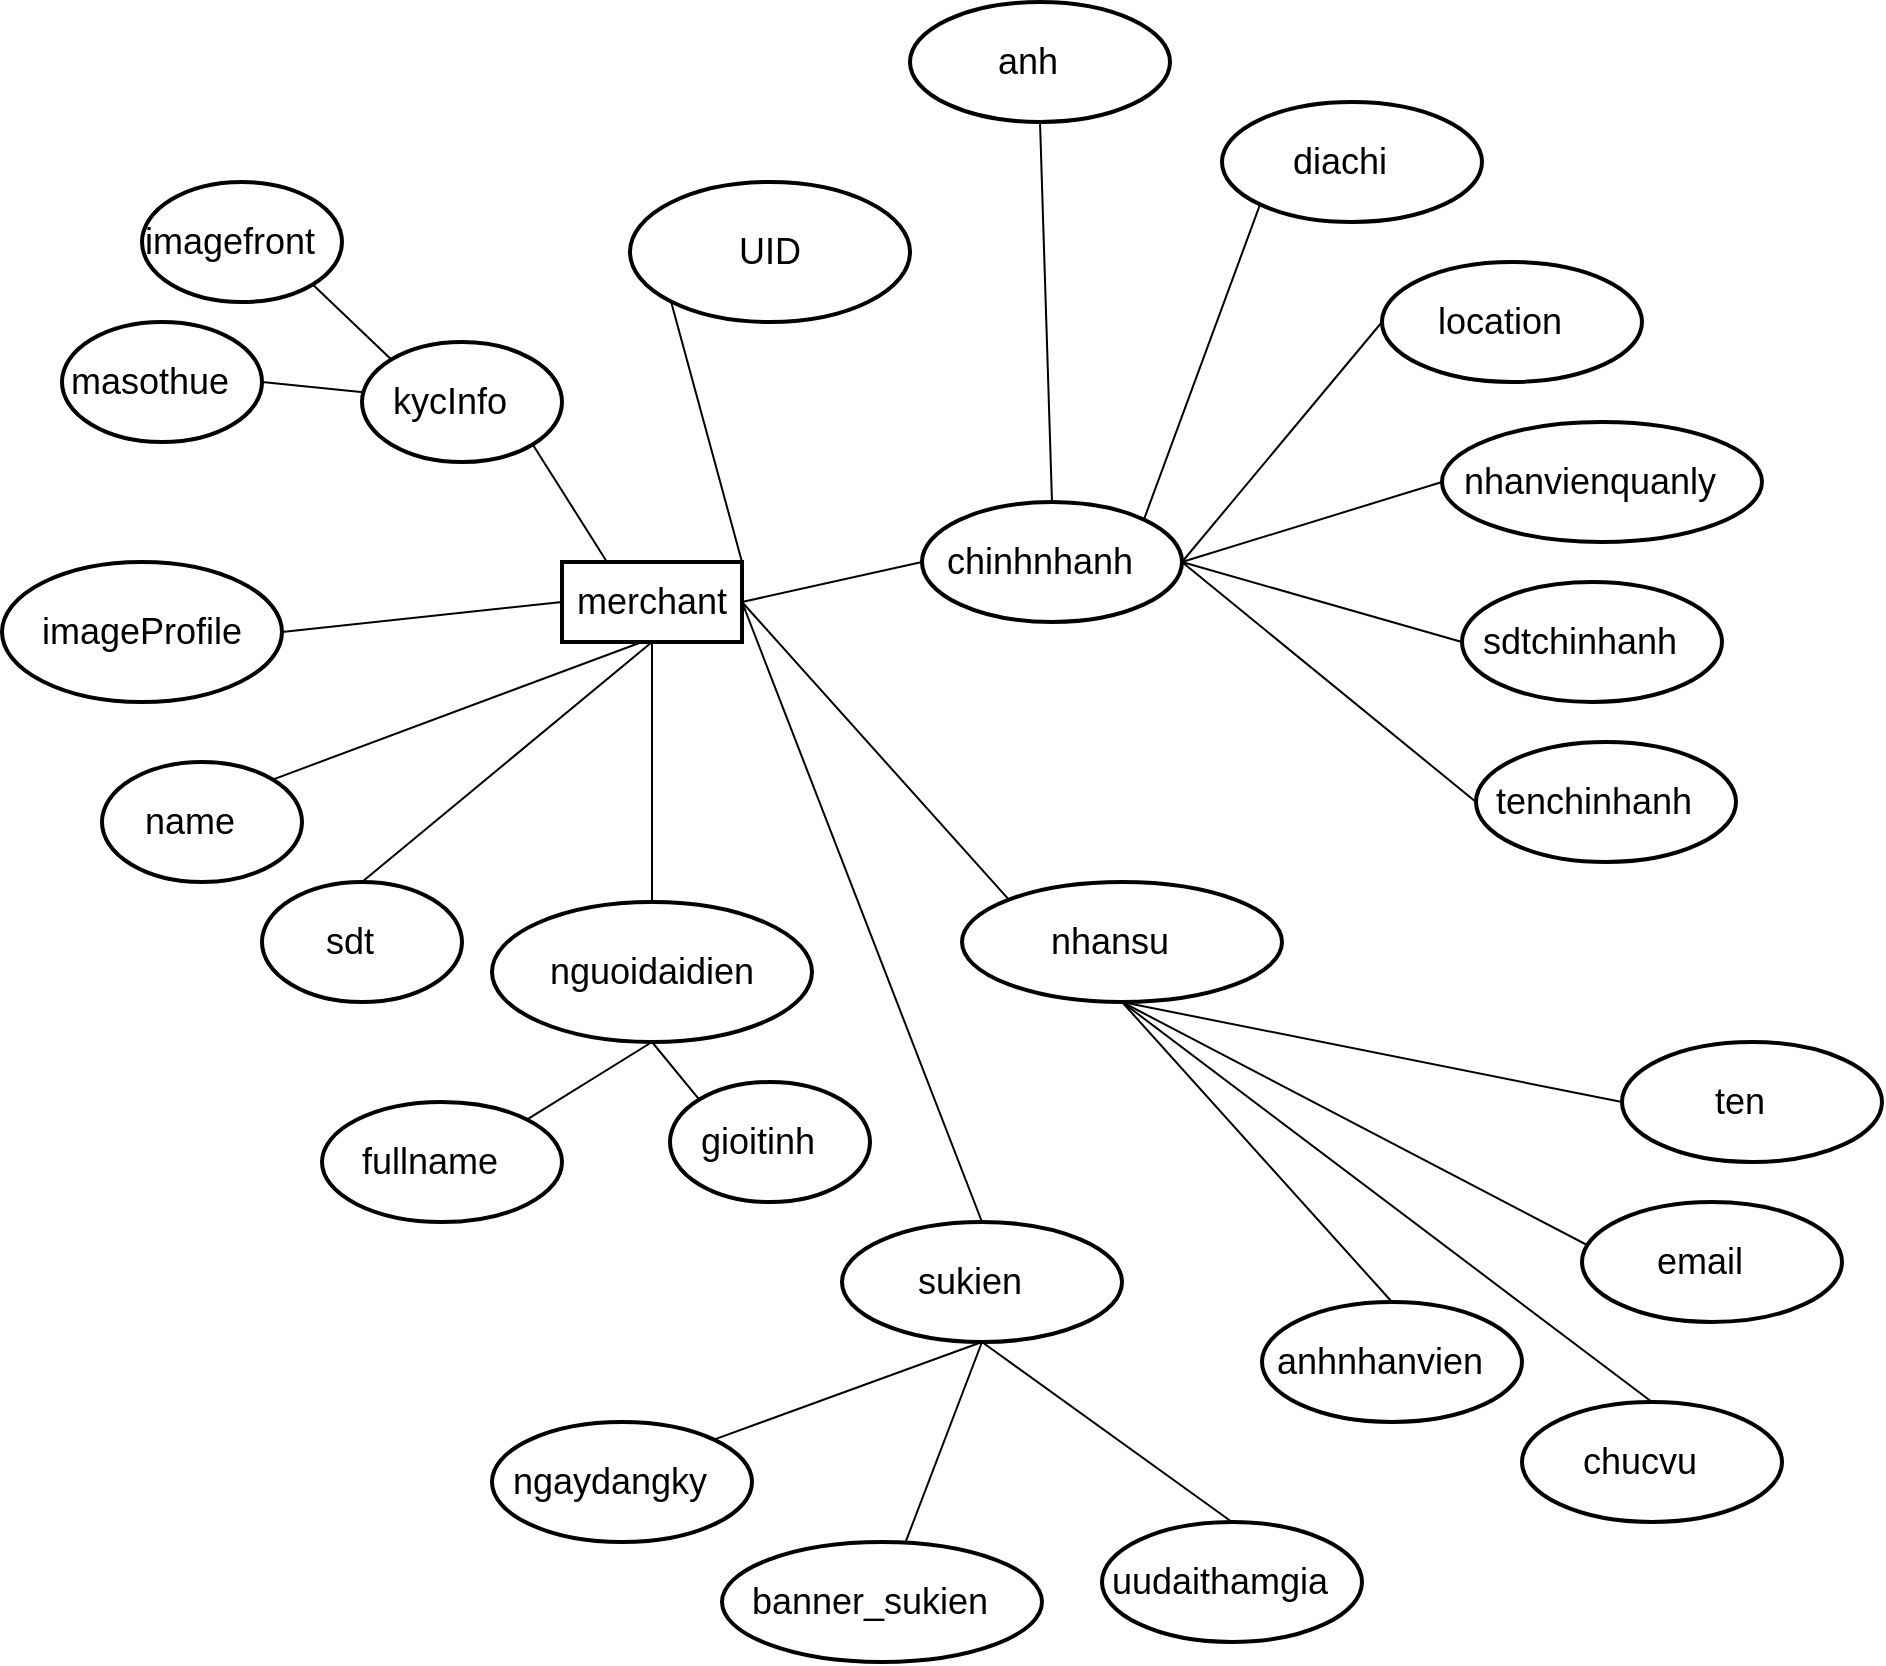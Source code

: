 <mxfile version="15.5.8" type="github">
  <diagram id="eSIqmUlAaXaO-JVcLsGD" name="Page-1">
    <mxGraphModel dx="2130" dy="2251" grid="1" gridSize="10" guides="1" tooltips="1" connect="1" arrows="1" fold="1" page="1" pageScale="1" pageWidth="827" pageHeight="1169" math="0" shadow="0">
      <root>
        <mxCell id="0" />
        <mxCell id="1" parent="0" />
        <mxCell id="AnfG-cZYh2D78Fa8WE18-1" value="&lt;font style=&quot;font-size: 18px&quot;&gt;merchant&lt;/font&gt;" style="rounded=0;whiteSpace=wrap;html=1;strokeWidth=2;fontSize=18;fontColor=#000000;" vertex="1" parent="1">
          <mxGeometry x="240" y="210" width="90" height="40" as="geometry" />
        </mxCell>
        <mxCell id="AnfG-cZYh2D78Fa8WE18-2" style="edgeStyle=none;rounded=0;orthogonalLoop=1;jettySize=auto;html=1;exitX=1;exitY=1;exitDx=0;exitDy=0;entryX=0.25;entryY=0;entryDx=0;entryDy=0;fontFamily=Helvetica;fontSize=18;endArrow=none;endFill=0;fontColor=#000000;" edge="1" parent="1" source="AnfG-cZYh2D78Fa8WE18-3" target="AnfG-cZYh2D78Fa8WE18-1">
          <mxGeometry relative="1" as="geometry" />
        </mxCell>
        <mxCell id="AnfG-cZYh2D78Fa8WE18-3" value="&lt;div class=&quot;database-node-click-target&quot; style=&quot;align-items: center; box-sizing: border-box; cursor: pointer; display: flex; min-height: 32px; padding: 0px 16px 0px 12px; position: relative; font-size: 18px;&quot;&gt;&lt;div class=&quot;database-key-value&quot; style=&quot;align-items: flex-start; display: flex; justify-content: flex-start; padding: 6px 0px; font-size: 18px;&quot;&gt;&lt;span class=&quot;database-key&quot; style=&quot;display: inline-block; margin-right: 8px; font-size: 18px;&quot;&gt;&lt;font style=&quot;font-size: 18px;&quot;&gt;kycInfo&lt;/font&gt;&lt;/span&gt;&lt;/div&gt;&lt;/div&gt;" style="ellipse;whiteSpace=wrap;html=1;fontSize=18;strokeWidth=2;fontColor=#000000;" vertex="1" parent="1">
          <mxGeometry x="140" y="100" width="100" height="60" as="geometry" />
        </mxCell>
        <mxCell id="AnfG-cZYh2D78Fa8WE18-6" style="edgeStyle=none;rounded=0;orthogonalLoop=1;jettySize=auto;html=1;exitX=1;exitY=1;exitDx=0;exitDy=0;entryX=0;entryY=0;entryDx=0;entryDy=0;fontFamily=Helvetica;fontSize=18;endArrow=none;endFill=0;fontColor=#000000;" edge="1" parent="1" source="AnfG-cZYh2D78Fa8WE18-7" target="AnfG-cZYh2D78Fa8WE18-3">
          <mxGeometry relative="1" as="geometry" />
        </mxCell>
        <mxCell id="AnfG-cZYh2D78Fa8WE18-7" value="&lt;div class=&quot;database-node-click-target&quot; style=&quot;align-items: center ; box-sizing: border-box ; cursor: pointer ; display: flex ; min-height: 32px ; padding: 0px 16px 0px 12px ; position: relative ; font-size: 18px&quot;&gt;&lt;div class=&quot;database-key-value&quot; style=&quot;align-items: flex-start ; display: flex ; justify-content: flex-start ; padding: 6px 0px ; font-size: 18px&quot;&gt;&lt;span class=&quot;database-key&quot; style=&quot;display: inline-block; margin-right: 8px; font-size: 18px;&quot;&gt;&lt;font style=&quot;font-size: 18px&quot;&gt;imagefront&lt;/font&gt;&lt;/span&gt;&lt;/div&gt;&lt;/div&gt;" style="ellipse;whiteSpace=wrap;html=1;fontSize=18;strokeWidth=2;fontColor=#000000;" vertex="1" parent="1">
          <mxGeometry x="30" y="20" width="100" height="60" as="geometry" />
        </mxCell>
        <mxCell id="AnfG-cZYh2D78Fa8WE18-8" style="edgeStyle=none;rounded=0;orthogonalLoop=1;jettySize=auto;html=1;exitX=1;exitY=0.5;exitDx=0;exitDy=0;fontFamily=Helvetica;fontSize=18;endArrow=none;endFill=0;fontColor=#000000;" edge="1" parent="1" source="AnfG-cZYh2D78Fa8WE18-9" target="AnfG-cZYh2D78Fa8WE18-3">
          <mxGeometry relative="1" as="geometry" />
        </mxCell>
        <mxCell id="AnfG-cZYh2D78Fa8WE18-9" value="&lt;div class=&quot;database-node-click-target&quot; style=&quot;align-items: center ; box-sizing: border-box ; cursor: pointer ; display: flex ; min-height: 32px ; padding: 0px 16px 0px 12px ; position: relative ; font-size: 18px&quot;&gt;&lt;div class=&quot;database-key-value&quot; style=&quot;align-items: flex-start ; display: flex ; justify-content: flex-start ; padding: 6px 0px ; font-size: 18px&quot;&gt;&lt;span class=&quot;database-key&quot; style=&quot;display: inline-block; margin-right: 8px; font-size: 18px;&quot;&gt;&lt;font style=&quot;font-size: 18px&quot;&gt;masothue&lt;/font&gt;&lt;/span&gt;&lt;/div&gt;&lt;/div&gt;" style="ellipse;whiteSpace=wrap;html=1;fontSize=18;strokeWidth=2;fontColor=#000000;" vertex="1" parent="1">
          <mxGeometry x="-10" y="90" width="100" height="60" as="geometry" />
        </mxCell>
        <mxCell id="AnfG-cZYh2D78Fa8WE18-10" style="edgeStyle=none;rounded=0;orthogonalLoop=1;jettySize=auto;html=1;exitX=1;exitY=0;exitDx=0;exitDy=0;fontFamily=Helvetica;fontSize=18;endArrow=none;endFill=0;fontColor=#000000;" edge="1" parent="1" source="AnfG-cZYh2D78Fa8WE18-11">
          <mxGeometry relative="1" as="geometry">
            <mxPoint x="280" y="250" as="targetPoint" />
          </mxGeometry>
        </mxCell>
        <mxCell id="AnfG-cZYh2D78Fa8WE18-11" value="&lt;div class=&quot;database-node-click-target&quot; style=&quot;align-items: center; box-sizing: border-box; cursor: pointer; display: flex; min-height: 32px; padding: 0px 16px 0px 12px; position: relative; font-size: 18px;&quot;&gt;&lt;div class=&quot;database-key-value&quot; style=&quot;align-items: flex-start; display: flex; justify-content: flex-start; padding: 6px 0px; font-size: 18px;&quot;&gt;&lt;span class=&quot;database-key&quot; style=&quot;display: inline-block; margin-right: 8px; font-size: 18px;&quot;&gt;&lt;span style=&quot;font-size: 18px;&quot;&gt;name&lt;/span&gt;&lt;/span&gt;&lt;/div&gt;&lt;/div&gt;" style="ellipse;whiteSpace=wrap;html=1;fontSize=18;strokeWidth=2;fontColor=#000000;" vertex="1" parent="1">
          <mxGeometry x="10" y="310" width="100" height="60" as="geometry" />
        </mxCell>
        <mxCell id="AnfG-cZYh2D78Fa8WE18-12" style="edgeStyle=none;rounded=0;orthogonalLoop=1;jettySize=auto;html=1;exitX=0.5;exitY=0;exitDx=0;exitDy=0;entryX=0.5;entryY=1;entryDx=0;entryDy=0;fontFamily=Helvetica;fontSize=18;endArrow=none;endFill=0;fontColor=#000000;" edge="1" parent="1" source="AnfG-cZYh2D78Fa8WE18-13" target="AnfG-cZYh2D78Fa8WE18-1">
          <mxGeometry relative="1" as="geometry" />
        </mxCell>
        <mxCell id="AnfG-cZYh2D78Fa8WE18-13" value="&lt;div class=&quot;database-node-click-target&quot; style=&quot;align-items: center ; box-sizing: border-box ; cursor: pointer ; display: flex ; min-height: 32px ; padding: 0px 16px 0px 12px ; position: relative ; font-size: 18px&quot;&gt;&lt;div class=&quot;database-key-value&quot; style=&quot;align-items: flex-start ; display: flex ; justify-content: flex-start ; padding: 6px 0px ; font-size: 18px&quot;&gt;&lt;span class=&quot;database-key&quot; style=&quot;display: inline-block; margin-right: 8px; font-size: 18px;&quot;&gt;&lt;span style=&quot;font-size: 18px&quot;&gt;sdt&lt;/span&gt;&lt;/span&gt;&lt;/div&gt;&lt;/div&gt;" style="ellipse;whiteSpace=wrap;html=1;fontSize=18;strokeWidth=2;fontColor=#000000;" vertex="1" parent="1">
          <mxGeometry x="90" y="370" width="100" height="60" as="geometry" />
        </mxCell>
        <mxCell id="AnfG-cZYh2D78Fa8WE18-14" style="edgeStyle=none;rounded=0;orthogonalLoop=1;jettySize=auto;html=1;exitX=0.5;exitY=0;exitDx=0;exitDy=0;entryX=1;entryY=0.5;entryDx=0;entryDy=0;fontFamily=Helvetica;fontSize=18;endArrow=none;endFill=0;fontColor=#000000;" edge="1" parent="1" source="AnfG-cZYh2D78Fa8WE18-15" target="AnfG-cZYh2D78Fa8WE18-1">
          <mxGeometry relative="1" as="geometry" />
        </mxCell>
        <mxCell id="AnfG-cZYh2D78Fa8WE18-61" style="edgeStyle=none;rounded=0;orthogonalLoop=1;jettySize=auto;html=1;exitX=0.5;exitY=1;exitDx=0;exitDy=0;entryX=0.574;entryY=-0.001;entryDx=0;entryDy=0;entryPerimeter=0;fontColor=#000000;endArrow=none;endFill=0;" edge="1" parent="1" source="AnfG-cZYh2D78Fa8WE18-15" target="AnfG-cZYh2D78Fa8WE18-59">
          <mxGeometry relative="1" as="geometry" />
        </mxCell>
        <mxCell id="AnfG-cZYh2D78Fa8WE18-62" style="edgeStyle=none;rounded=0;orthogonalLoop=1;jettySize=auto;html=1;exitX=0.5;exitY=1;exitDx=0;exitDy=0;entryX=0.5;entryY=0;entryDx=0;entryDy=0;fontColor=#000000;endArrow=none;endFill=0;" edge="1" parent="1" source="AnfG-cZYh2D78Fa8WE18-15" target="AnfG-cZYh2D78Fa8WE18-60">
          <mxGeometry relative="1" as="geometry" />
        </mxCell>
        <mxCell id="AnfG-cZYh2D78Fa8WE18-63" style="edgeStyle=none;rounded=0;orthogonalLoop=1;jettySize=auto;html=1;exitX=0.5;exitY=1;exitDx=0;exitDy=0;entryX=1;entryY=0;entryDx=0;entryDy=0;fontColor=#000000;endArrow=none;endFill=0;" edge="1" parent="1" source="AnfG-cZYh2D78Fa8WE18-15" target="AnfG-cZYh2D78Fa8WE18-58">
          <mxGeometry relative="1" as="geometry" />
        </mxCell>
        <mxCell id="AnfG-cZYh2D78Fa8WE18-15" value="&lt;div class=&quot;database-node-click-target&quot; style=&quot;align-items: center ; box-sizing: border-box ; cursor: pointer ; display: flex ; min-height: 32px ; padding: 0px 16px 0px 12px ; position: relative ; font-size: 18px&quot;&gt;&lt;div class=&quot;database-key-value&quot; style=&quot;align-items: flex-start ; display: flex ; justify-content: flex-start ; padding: 6px 0px ; font-size: 18px&quot;&gt;&lt;span class=&quot;database-key&quot; style=&quot;display: inline-block; margin-right: 8px; font-size: 18px;&quot;&gt;&lt;span style=&quot;font-size: 18px&quot;&gt;sukien&lt;/span&gt;&lt;/span&gt;&lt;/div&gt;&lt;/div&gt;" style="ellipse;whiteSpace=wrap;html=1;fontSize=18;strokeWidth=2;fontColor=#000000;" vertex="1" parent="1">
          <mxGeometry x="380" y="540" width="140" height="60" as="geometry" />
        </mxCell>
        <mxCell id="AnfG-cZYh2D78Fa8WE18-16" style="edgeStyle=none;rounded=0;orthogonalLoop=1;jettySize=auto;html=1;exitX=0;exitY=0;exitDx=0;exitDy=0;fontFamily=Helvetica;fontSize=18;endArrow=none;endFill=0;fontColor=#000000;" edge="1" parent="1" source="AnfG-cZYh2D78Fa8WE18-17">
          <mxGeometry relative="1" as="geometry">
            <mxPoint x="330" y="230" as="targetPoint" />
          </mxGeometry>
        </mxCell>
        <mxCell id="AnfG-cZYh2D78Fa8WE18-53" style="edgeStyle=none;rounded=0;orthogonalLoop=1;jettySize=auto;html=1;exitX=0.5;exitY=1;exitDx=0;exitDy=0;entryX=0.5;entryY=0;entryDx=0;entryDy=0;fontColor=#000000;endArrow=none;endFill=0;" edge="1" parent="1" source="AnfG-cZYh2D78Fa8WE18-17" target="AnfG-cZYh2D78Fa8WE18-43">
          <mxGeometry relative="1" as="geometry" />
        </mxCell>
        <mxCell id="AnfG-cZYh2D78Fa8WE18-54" style="edgeStyle=none;rounded=0;orthogonalLoop=1;jettySize=auto;html=1;exitX=0.5;exitY=1;exitDx=0;exitDy=0;entryX=0.5;entryY=0;entryDx=0;entryDy=0;fontColor=#000000;endArrow=none;endFill=0;" edge="1" parent="1" source="AnfG-cZYh2D78Fa8WE18-17" target="AnfG-cZYh2D78Fa8WE18-42">
          <mxGeometry relative="1" as="geometry" />
        </mxCell>
        <mxCell id="AnfG-cZYh2D78Fa8WE18-55" style="edgeStyle=none;rounded=0;orthogonalLoop=1;jettySize=auto;html=1;exitX=0.5;exitY=1;exitDx=0;exitDy=0;entryX=0.014;entryY=0.352;entryDx=0;entryDy=0;entryPerimeter=0;fontColor=#000000;endArrow=none;endFill=0;" edge="1" parent="1" source="AnfG-cZYh2D78Fa8WE18-17" target="AnfG-cZYh2D78Fa8WE18-41">
          <mxGeometry relative="1" as="geometry" />
        </mxCell>
        <mxCell id="AnfG-cZYh2D78Fa8WE18-56" style="edgeStyle=none;rounded=0;orthogonalLoop=1;jettySize=auto;html=1;exitX=0.5;exitY=1;exitDx=0;exitDy=0;fontColor=#000000;endArrow=none;endFill=0;entryX=0;entryY=0.5;entryDx=0;entryDy=0;" edge="1" parent="1" source="AnfG-cZYh2D78Fa8WE18-17" target="AnfG-cZYh2D78Fa8WE18-57">
          <mxGeometry relative="1" as="geometry">
            <mxPoint x="800" y="470" as="targetPoint" />
          </mxGeometry>
        </mxCell>
        <mxCell id="AnfG-cZYh2D78Fa8WE18-17" value="&lt;div class=&quot;database-node-click-target&quot; style=&quot;align-items: center ; box-sizing: border-box ; cursor: pointer ; display: flex ; min-height: 32px ; padding: 0px 16px 0px 12px ; position: relative ; font-size: 18px&quot;&gt;&lt;div class=&quot;database-key-value&quot; style=&quot;align-items: flex-start ; display: flex ; justify-content: flex-start ; padding: 6px 0px ; font-size: 18px&quot;&gt;&lt;span class=&quot;database-key&quot; style=&quot;display: inline-block; margin-right: 8px; font-size: 18px;&quot;&gt;&lt;span style=&quot;font-size: 18px&quot;&gt;nhansu&lt;/span&gt;&lt;/span&gt;&lt;/div&gt;&lt;/div&gt;" style="ellipse;whiteSpace=wrap;html=1;fontSize=18;strokeWidth=2;fontColor=#000000;" vertex="1" parent="1">
          <mxGeometry x="440" y="370" width="160" height="60" as="geometry" />
        </mxCell>
        <mxCell id="AnfG-cZYh2D78Fa8WE18-18" style="edgeStyle=none;rounded=0;orthogonalLoop=1;jettySize=auto;html=1;exitX=0;exitY=0.5;exitDx=0;exitDy=0;entryX=1;entryY=0.5;entryDx=0;entryDy=0;fontFamily=Helvetica;fontSize=18;endArrow=none;endFill=0;fontColor=#000000;" edge="1" parent="1" source="AnfG-cZYh2D78Fa8WE18-19" target="AnfG-cZYh2D78Fa8WE18-1">
          <mxGeometry relative="1" as="geometry" />
        </mxCell>
        <mxCell id="AnfG-cZYh2D78Fa8WE18-47" style="rounded=0;orthogonalLoop=1;jettySize=auto;html=1;exitX=0.5;exitY=0;exitDx=0;exitDy=0;entryX=0.5;entryY=1;entryDx=0;entryDy=0;endArrow=none;endFill=0;fontColor=#000000;" edge="1" parent="1" source="AnfG-cZYh2D78Fa8WE18-19" target="AnfG-cZYh2D78Fa8WE18-34">
          <mxGeometry relative="1" as="geometry" />
        </mxCell>
        <mxCell id="AnfG-cZYh2D78Fa8WE18-48" style="edgeStyle=none;rounded=0;orthogonalLoop=1;jettySize=auto;html=1;exitX=1;exitY=0;exitDx=0;exitDy=0;entryX=0;entryY=1;entryDx=0;entryDy=0;endArrow=none;endFill=0;fontColor=#000000;" edge="1" parent="1" source="AnfG-cZYh2D78Fa8WE18-19" target="AnfG-cZYh2D78Fa8WE18-35">
          <mxGeometry relative="1" as="geometry" />
        </mxCell>
        <mxCell id="AnfG-cZYh2D78Fa8WE18-19" value="&lt;div class=&quot;database-node-click-target&quot; style=&quot;align-items: center ; box-sizing: border-box ; cursor: pointer ; display: flex ; min-height: 32px ; padding: 0px 16px 0px 12px ; position: relative ; font-size: 18px&quot;&gt;&lt;div class=&quot;database-key-value&quot; style=&quot;align-items: flex-start ; display: flex ; justify-content: flex-start ; padding: 6px 0px ; font-size: 18px&quot;&gt;&lt;span class=&quot;database-key&quot; style=&quot;display: inline-block; margin-right: 8px; font-size: 18px;&quot;&gt;&lt;span style=&quot;font-size: 18px&quot;&gt;chinhnhanh&lt;/span&gt;&lt;/span&gt;&lt;/div&gt;&lt;/div&gt;" style="ellipse;whiteSpace=wrap;html=1;fontSize=18;strokeWidth=2;fontColor=#000000;" vertex="1" parent="1">
          <mxGeometry x="420" y="180" width="130" height="60" as="geometry" />
        </mxCell>
        <mxCell id="AnfG-cZYh2D78Fa8WE18-20" style="rounded=0;orthogonalLoop=1;jettySize=auto;html=1;exitX=0;exitY=1;exitDx=0;exitDy=0;entryX=1;entryY=0;entryDx=0;entryDy=0;fontFamily=Helvetica;fontSize=18;endArrow=none;endFill=0;fontColor=#000000;" edge="1" parent="1" source="AnfG-cZYh2D78Fa8WE18-21" target="AnfG-cZYh2D78Fa8WE18-1">
          <mxGeometry relative="1" as="geometry" />
        </mxCell>
        <mxCell id="AnfG-cZYh2D78Fa8WE18-21" value="&lt;span style=&quot;font-size: 18px;&quot;&gt;UID&lt;/span&gt;" style="ellipse;whiteSpace=wrap;html=1;fontSize=18;strokeWidth=2;fontColor=#000000;" vertex="1" parent="1">
          <mxGeometry x="274" y="20" width="140" height="70" as="geometry" />
        </mxCell>
        <mxCell id="AnfG-cZYh2D78Fa8WE18-22" style="edgeStyle=none;rounded=0;orthogonalLoop=1;jettySize=auto;html=1;exitX=1;exitY=0.5;exitDx=0;exitDy=0;entryX=0;entryY=0.5;entryDx=0;entryDy=0;fontFamily=Helvetica;fontSize=18;endArrow=none;endFill=0;fontColor=#000000;" edge="1" parent="1" source="AnfG-cZYh2D78Fa8WE18-23" target="AnfG-cZYh2D78Fa8WE18-1">
          <mxGeometry relative="1" as="geometry" />
        </mxCell>
        <mxCell id="AnfG-cZYh2D78Fa8WE18-23" value="&lt;font&gt;imageProfile&lt;/font&gt;" style="ellipse;whiteSpace=wrap;html=1;fontSize=18;strokeWidth=2;fontColor=#000000;" vertex="1" parent="1">
          <mxGeometry x="-40" y="210" width="140" height="70" as="geometry" />
        </mxCell>
        <mxCell id="AnfG-cZYh2D78Fa8WE18-28" style="edgeStyle=none;rounded=0;orthogonalLoop=1;jettySize=auto;html=1;exitX=0.5;exitY=0;exitDx=0;exitDy=0;entryX=0.5;entryY=1;entryDx=0;entryDy=0;fontFamily=Helvetica;fontSize=18;endArrow=none;endFill=0;fontColor=#000000;" edge="1" parent="1" source="AnfG-cZYh2D78Fa8WE18-31" target="AnfG-cZYh2D78Fa8WE18-1">
          <mxGeometry relative="1" as="geometry" />
        </mxCell>
        <mxCell id="AnfG-cZYh2D78Fa8WE18-29" style="edgeStyle=none;rounded=0;orthogonalLoop=1;jettySize=auto;html=1;exitX=0.5;exitY=1;exitDx=0;exitDy=0;entryX=1;entryY=0;entryDx=0;entryDy=0;fontFamily=Helvetica;fontSize=18;endArrow=none;endFill=0;fontColor=#000000;" edge="1" parent="1" source="AnfG-cZYh2D78Fa8WE18-31" target="AnfG-cZYh2D78Fa8WE18-32">
          <mxGeometry relative="1" as="geometry" />
        </mxCell>
        <mxCell id="AnfG-cZYh2D78Fa8WE18-30" style="edgeStyle=none;rounded=0;orthogonalLoop=1;jettySize=auto;html=1;exitX=0.5;exitY=1;exitDx=0;exitDy=0;entryX=0;entryY=0;entryDx=0;entryDy=0;fontFamily=Helvetica;fontSize=18;endArrow=none;endFill=0;fontColor=#000000;" edge="1" parent="1" source="AnfG-cZYh2D78Fa8WE18-31" target="AnfG-cZYh2D78Fa8WE18-33">
          <mxGeometry relative="1" as="geometry" />
        </mxCell>
        <mxCell id="AnfG-cZYh2D78Fa8WE18-31" value="&lt;font&gt;nguoidaidien&lt;/font&gt;" style="ellipse;whiteSpace=wrap;html=1;fontSize=18;strokeWidth=2;fontColor=#000000;" vertex="1" parent="1">
          <mxGeometry x="205" y="380" width="160" height="70" as="geometry" />
        </mxCell>
        <mxCell id="AnfG-cZYh2D78Fa8WE18-32" value="&lt;div class=&quot;database-node-click-target&quot; style=&quot;align-items: center ; box-sizing: border-box ; cursor: pointer ; display: flex ; min-height: 32px ; padding: 0px 16px 0px 12px ; position: relative ; font-size: 18px&quot;&gt;&lt;div class=&quot;database-key-value&quot; style=&quot;align-items: flex-start ; display: flex ; justify-content: flex-start ; padding: 6px 0px ; font-size: 18px&quot;&gt;&lt;span class=&quot;database-key&quot; style=&quot;display: inline-block; margin-right: 8px; font-size: 18px;&quot;&gt;fullname&lt;/span&gt;&lt;/div&gt;&lt;/div&gt;" style="ellipse;whiteSpace=wrap;html=1;fontSize=18;strokeWidth=2;fontColor=#000000;" vertex="1" parent="1">
          <mxGeometry x="120" y="480" width="120" height="60" as="geometry" />
        </mxCell>
        <mxCell id="AnfG-cZYh2D78Fa8WE18-33" value="&lt;div class=&quot;database-node-click-target&quot; style=&quot;align-items: center ; box-sizing: border-box ; cursor: pointer ; display: flex ; min-height: 32px ; padding: 0px 16px 0px 12px ; position: relative ; font-size: 18px&quot;&gt;&lt;div class=&quot;database-key-value&quot; style=&quot;align-items: flex-start ; display: flex ; justify-content: flex-start ; padding: 6px 0px ; font-size: 18px&quot;&gt;&lt;span class=&quot;database-key&quot; style=&quot;display: inline-block; margin-right: 8px; font-size: 18px;&quot;&gt;gioitinh&lt;/span&gt;&lt;/div&gt;&lt;/div&gt;" style="ellipse;whiteSpace=wrap;html=1;fontSize=18;strokeWidth=2;fontColor=#000000;" vertex="1" parent="1">
          <mxGeometry x="294" y="470" width="100" height="60" as="geometry" />
        </mxCell>
        <mxCell id="AnfG-cZYh2D78Fa8WE18-34" value="&lt;div class=&quot;database-node-click-target&quot; style=&quot;align-items: center ; box-sizing: border-box ; cursor: pointer ; display: flex ; min-height: 32px ; padding: 0px 16px 0px 12px ; position: relative ; font-size: 18px&quot;&gt;&lt;div class=&quot;database-key-value&quot; style=&quot;align-items: flex-start ; display: flex ; justify-content: flex-start ; padding: 6px 0px ; font-size: 18px&quot;&gt;&lt;span class=&quot;database-key&quot; style=&quot;display: inline-block; margin-right: 8px; font-size: 18px;&quot;&gt;&lt;span style=&quot;font-size: 18px&quot;&gt;anh&lt;/span&gt;&lt;/span&gt;&lt;/div&gt;&lt;/div&gt;" style="ellipse;whiteSpace=wrap;html=1;fontSize=18;strokeWidth=2;fontColor=#000000;" vertex="1" parent="1">
          <mxGeometry x="414" y="-70" width="130" height="60" as="geometry" />
        </mxCell>
        <mxCell id="AnfG-cZYh2D78Fa8WE18-35" value="&lt;div class=&quot;database-node-click-target&quot; style=&quot;align-items: center ; box-sizing: border-box ; cursor: pointer ; display: flex ; min-height: 32px ; padding: 0px 16px 0px 12px ; position: relative ; font-size: 18px&quot;&gt;&lt;div class=&quot;database-key-value&quot; style=&quot;align-items: flex-start ; display: flex ; justify-content: flex-start ; padding: 6px 0px ; font-size: 18px&quot;&gt;&lt;span class=&quot;database-key&quot; style=&quot;display: inline-block; margin-right: 8px; font-size: 18px;&quot;&gt;&lt;span style=&quot;font-size: 18px&quot;&gt;diachi&lt;/span&gt;&lt;/span&gt;&lt;/div&gt;&lt;/div&gt;" style="ellipse;whiteSpace=wrap;html=1;fontSize=18;strokeWidth=2;fontColor=#000000;" vertex="1" parent="1">
          <mxGeometry x="570" y="-20" width="130" height="60" as="geometry" />
        </mxCell>
        <mxCell id="AnfG-cZYh2D78Fa8WE18-49" style="edgeStyle=none;rounded=0;orthogonalLoop=1;jettySize=auto;html=1;exitX=0;exitY=0.5;exitDx=0;exitDy=0;entryX=1;entryY=0.5;entryDx=0;entryDy=0;endArrow=none;endFill=0;fontColor=#000000;" edge="1" parent="1" source="AnfG-cZYh2D78Fa8WE18-36" target="AnfG-cZYh2D78Fa8WE18-19">
          <mxGeometry relative="1" as="geometry" />
        </mxCell>
        <mxCell id="AnfG-cZYh2D78Fa8WE18-36" value="&lt;div class=&quot;database-node-click-target&quot; style=&quot;align-items: center ; box-sizing: border-box ; cursor: pointer ; display: flex ; min-height: 32px ; padding: 0px 16px 0px 12px ; position: relative ; font-size: 18px&quot;&gt;&lt;div class=&quot;database-key-value&quot; style=&quot;align-items: flex-start ; display: flex ; justify-content: flex-start ; padding: 6px 0px ; font-size: 18px&quot;&gt;&lt;span class=&quot;database-key&quot; style=&quot;display: inline-block; margin-right: 8px; font-size: 18px;&quot;&gt;&lt;span style=&quot;font-size: 18px&quot;&gt;location&lt;/span&gt;&lt;/span&gt;&lt;/div&gt;&lt;/div&gt;" style="ellipse;whiteSpace=wrap;html=1;fontSize=18;strokeWidth=2;fontColor=#000000;" vertex="1" parent="1">
          <mxGeometry x="650" y="60" width="130" height="60" as="geometry" />
        </mxCell>
        <mxCell id="AnfG-cZYh2D78Fa8WE18-51" style="edgeStyle=none;rounded=0;orthogonalLoop=1;jettySize=auto;html=1;exitX=0;exitY=0.5;exitDx=0;exitDy=0;entryX=1;entryY=0.5;entryDx=0;entryDy=0;endArrow=none;endFill=0;fontColor=#000000;" edge="1" parent="1" source="AnfG-cZYh2D78Fa8WE18-37" target="AnfG-cZYh2D78Fa8WE18-19">
          <mxGeometry relative="1" as="geometry" />
        </mxCell>
        <mxCell id="AnfG-cZYh2D78Fa8WE18-37" value="&lt;div class=&quot;database-node-click-target&quot; style=&quot;align-items: center ; box-sizing: border-box ; cursor: pointer ; display: flex ; min-height: 32px ; padding: 0px 16px 0px 12px ; position: relative ; font-size: 18px&quot;&gt;&lt;div class=&quot;database-key-value&quot; style=&quot;align-items: flex-start ; display: flex ; justify-content: flex-start ; padding: 6px 0px ; font-size: 18px&quot;&gt;&lt;span class=&quot;database-key&quot; style=&quot;display: inline-block; margin-right: 8px; font-size: 18px;&quot;&gt;&lt;span style=&quot;font-size: 18px&quot;&gt;sdtchinhanh&lt;/span&gt;&lt;/span&gt;&lt;/div&gt;&lt;/div&gt;" style="ellipse;whiteSpace=wrap;html=1;fontSize=18;strokeWidth=2;fontColor=#000000;" vertex="1" parent="1">
          <mxGeometry x="690" y="220" width="130" height="60" as="geometry" />
        </mxCell>
        <mxCell id="AnfG-cZYh2D78Fa8WE18-50" style="edgeStyle=none;rounded=0;orthogonalLoop=1;jettySize=auto;html=1;exitX=0;exitY=0.5;exitDx=0;exitDy=0;entryX=1;entryY=0.5;entryDx=0;entryDy=0;endArrow=none;endFill=0;fontColor=#000000;" edge="1" parent="1" source="AnfG-cZYh2D78Fa8WE18-38" target="AnfG-cZYh2D78Fa8WE18-19">
          <mxGeometry relative="1" as="geometry" />
        </mxCell>
        <mxCell id="AnfG-cZYh2D78Fa8WE18-38" value="&lt;div class=&quot;database-node-click-target&quot; style=&quot;align-items: center ; box-sizing: border-box ; cursor: pointer ; display: flex ; min-height: 32px ; padding: 0px 16px 0px 12px ; position: relative ; font-size: 18px&quot;&gt;&lt;div class=&quot;database-key-value&quot; style=&quot;align-items: flex-start ; display: flex ; justify-content: flex-start ; padding: 6px 0px ; font-size: 18px&quot;&gt;&lt;span class=&quot;database-key&quot; style=&quot;display: inline-block; margin-right: 8px; font-size: 18px;&quot;&gt;&lt;span style=&quot;font-size: 18px&quot;&gt;nhanvienquanly&lt;/span&gt;&lt;/span&gt;&lt;/div&gt;&lt;/div&gt;" style="ellipse;whiteSpace=wrap;html=1;fontSize=18;strokeWidth=2;fontColor=#000000;" vertex="1" parent="1">
          <mxGeometry x="680" y="140" width="160" height="60" as="geometry" />
        </mxCell>
        <mxCell id="AnfG-cZYh2D78Fa8WE18-52" style="edgeStyle=none;rounded=0;orthogonalLoop=1;jettySize=auto;html=1;exitX=0;exitY=0.5;exitDx=0;exitDy=0;entryX=1;entryY=0.5;entryDx=0;entryDy=0;endArrow=none;endFill=0;fontColor=#000000;" edge="1" parent="1" source="AnfG-cZYh2D78Fa8WE18-39" target="AnfG-cZYh2D78Fa8WE18-19">
          <mxGeometry relative="1" as="geometry" />
        </mxCell>
        <mxCell id="AnfG-cZYh2D78Fa8WE18-39" value="&lt;div class=&quot;database-node-click-target&quot; style=&quot;align-items: center ; box-sizing: border-box ; cursor: pointer ; display: flex ; min-height: 32px ; padding: 0px 16px 0px 12px ; position: relative ; font-size: 18px&quot;&gt;&lt;div class=&quot;database-key-value&quot; style=&quot;align-items: flex-start ; display: flex ; justify-content: flex-start ; padding: 6px 0px ; font-size: 18px&quot;&gt;&lt;span class=&quot;database-key&quot; style=&quot;display: inline-block; margin-right: 8px; font-size: 18px;&quot;&gt;&lt;span style=&quot;font-size: 18px&quot;&gt;tenchinhanh&lt;/span&gt;&lt;/span&gt;&lt;/div&gt;&lt;/div&gt;" style="ellipse;whiteSpace=wrap;html=1;fontSize=18;strokeWidth=2;fontColor=#000000;" vertex="1" parent="1">
          <mxGeometry x="697" y="300" width="130" height="60" as="geometry" />
        </mxCell>
        <mxCell id="AnfG-cZYh2D78Fa8WE18-41" value="&lt;div class=&quot;database-node-click-target&quot; style=&quot;align-items: center ; box-sizing: border-box ; cursor: pointer ; display: flex ; min-height: 32px ; padding: 0px 16px 0px 12px ; position: relative&quot;&gt;&lt;div class=&quot;database-key-value&quot; style=&quot;align-items: flex-start ; display: flex ; justify-content: flex-start ; padding: 6px 0px&quot;&gt;&lt;span class=&quot;database-key&quot; style=&quot;display: inline-block ; margin-right: 8px&quot;&gt;&lt;font&gt;email&lt;/font&gt;&lt;br&gt;&lt;/span&gt;&lt;/div&gt;&lt;/div&gt;" style="ellipse;whiteSpace=wrap;html=1;fontSize=18;strokeWidth=2;fontColor=#000000;" vertex="1" parent="1">
          <mxGeometry x="750" y="530" width="130" height="60" as="geometry" />
        </mxCell>
        <mxCell id="AnfG-cZYh2D78Fa8WE18-42" value="&lt;div class=&quot;database-node-click-target&quot; style=&quot;align-items: center ; box-sizing: border-box ; cursor: pointer ; display: flex ; min-height: 32px ; padding: 0px 16px 0px 12px ; position: relative&quot;&gt;&lt;div class=&quot;database-key-value&quot; style=&quot;align-items: flex-start ; display: flex ; justify-content: flex-start ; padding: 6px 0px&quot;&gt;&lt;span class=&quot;database-key&quot; style=&quot;display: inline-block ; margin-right: 8px&quot;&gt;&lt;font&gt;chucvu&lt;/font&gt;&lt;br&gt;&lt;/span&gt;&lt;/div&gt;&lt;/div&gt;" style="ellipse;whiteSpace=wrap;html=1;fontSize=18;strokeWidth=2;fontColor=#000000;" vertex="1" parent="1">
          <mxGeometry x="720" y="630" width="130" height="60" as="geometry" />
        </mxCell>
        <mxCell id="AnfG-cZYh2D78Fa8WE18-43" value="&lt;div class=&quot;database-node-click-target&quot; style=&quot;align-items: center ; box-sizing: border-box ; cursor: pointer ; display: flex ; min-height: 32px ; padding: 0px 16px 0px 12px ; position: relative&quot;&gt;&lt;div class=&quot;database-key-value&quot; style=&quot;align-items: flex-start ; display: flex ; justify-content: flex-start ; padding: 6px 0px&quot;&gt;&lt;span class=&quot;database-key&quot; style=&quot;display: inline-block ; margin-right: 8px&quot;&gt;&lt;font&gt;anhnhanvien&lt;/font&gt;&lt;br&gt;&lt;/span&gt;&lt;/div&gt;&lt;/div&gt;" style="ellipse;whiteSpace=wrap;html=1;fontSize=18;strokeWidth=2;fontColor=#000000;" vertex="1" parent="1">
          <mxGeometry x="590" y="580" width="130" height="60" as="geometry" />
        </mxCell>
        <mxCell id="AnfG-cZYh2D78Fa8WE18-57" value="&lt;div class=&quot;database-node-click-target&quot; style=&quot;align-items: center ; box-sizing: border-box ; cursor: pointer ; display: flex ; min-height: 32px ; padding: 0px 16px 0px 12px ; position: relative&quot;&gt;&lt;div class=&quot;database-key-value&quot; style=&quot;align-items: flex-start ; display: flex ; justify-content: flex-start ; padding: 6px 0px&quot;&gt;&lt;span class=&quot;database-key&quot; style=&quot;display: inline-block ; margin-right: 8px&quot;&gt;&lt;font&gt;ten&lt;/font&gt;&lt;br&gt;&lt;/span&gt;&lt;/div&gt;&lt;/div&gt;" style="ellipse;whiteSpace=wrap;html=1;fontSize=18;strokeWidth=2;fontColor=#000000;" vertex="1" parent="1">
          <mxGeometry x="770" y="450" width="130" height="60" as="geometry" />
        </mxCell>
        <mxCell id="AnfG-cZYh2D78Fa8WE18-58" value="&lt;div class=&quot;database-node-click-target&quot; style=&quot;align-items: center ; box-sizing: border-box ; cursor: pointer ; display: flex ; min-height: 32px ; padding: 0px 16px 0px 12px ; position: relative&quot;&gt;&lt;div class=&quot;database-key-value&quot; style=&quot;align-items: flex-start ; display: flex ; justify-content: flex-start ; padding: 6px 0px&quot;&gt;&lt;span class=&quot;database-key&quot; style=&quot;display: inline-block ; margin-right: 8px&quot;&gt;&lt;font&gt;ngaydangky&lt;/font&gt;&lt;br&gt;&lt;/span&gt;&lt;/div&gt;&lt;/div&gt;" style="ellipse;whiteSpace=wrap;html=1;fontSize=18;strokeWidth=2;fontColor=#000000;" vertex="1" parent="1">
          <mxGeometry x="205" y="640" width="130" height="60" as="geometry" />
        </mxCell>
        <mxCell id="AnfG-cZYh2D78Fa8WE18-59" value="&lt;div class=&quot;database-node-click-target&quot; style=&quot;align-items: center ; box-sizing: border-box ; cursor: pointer ; display: flex ; min-height: 32px ; padding: 0px 16px 0px 12px ; position: relative&quot;&gt;&lt;div class=&quot;database-key-value&quot; style=&quot;align-items: flex-start ; display: flex ; justify-content: flex-start ; padding: 6px 0px&quot;&gt;&lt;span class=&quot;database-key&quot; style=&quot;display: inline-block ; margin-right: 8px&quot;&gt;&lt;font&gt;banner_sukien&lt;/font&gt;&lt;br&gt;&lt;/span&gt;&lt;/div&gt;&lt;/div&gt;" style="ellipse;whiteSpace=wrap;html=1;fontSize=18;strokeWidth=2;fontColor=#000000;" vertex="1" parent="1">
          <mxGeometry x="320" y="700" width="160" height="60" as="geometry" />
        </mxCell>
        <mxCell id="AnfG-cZYh2D78Fa8WE18-60" value="&lt;div class=&quot;database-node-click-target&quot; style=&quot;align-items: center ; box-sizing: border-box ; cursor: pointer ; display: flex ; min-height: 32px ; padding: 0px 16px 0px 12px ; position: relative&quot;&gt;&lt;div class=&quot;database-key-value&quot; style=&quot;align-items: flex-start ; display: flex ; justify-content: flex-start ; padding: 6px 0px&quot;&gt;&lt;span class=&quot;database-key&quot; style=&quot;display: inline-block ; margin-right: 8px&quot;&gt;&lt;font&gt;uudaithamgia&lt;/font&gt;&lt;br&gt;&lt;/span&gt;&lt;/div&gt;&lt;/div&gt;" style="ellipse;whiteSpace=wrap;html=1;fontSize=18;strokeWidth=2;fontColor=#000000;" vertex="1" parent="1">
          <mxGeometry x="510" y="690" width="130" height="60" as="geometry" />
        </mxCell>
      </root>
    </mxGraphModel>
  </diagram>
</mxfile>
